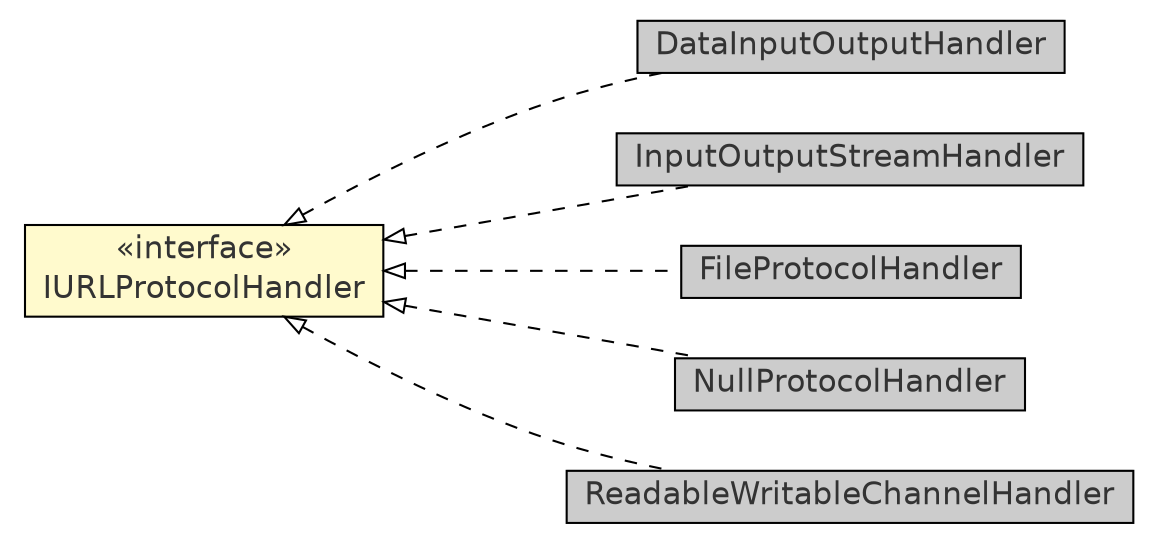 #!/usr/local/bin/dot
#
# Class diagram 
# Generated by UmlGraph version 4.8 (http://www.spinellis.gr/sw/umlgraph)
#

digraph G {
	edge [fontname="Helvetica",fontsize=10,labelfontname="Helvetica",labelfontsize=10];
	node [fontname="Helvetica",fontsize=10,shape=plaintext];
	rankdir=LR;
	ranksep=1;
	// com.xuggle.xuggler.io.DataInputOutputHandler
	c28050 [label=<<table border="0" cellborder="1" cellspacing="0" cellpadding="2" port="p" bgcolor="grey80" href="./DataInputOutputHandler.html">
		<tr><td><table border="0" cellspacing="0" cellpadding="1">
			<tr><td> DataInputOutputHandler </td></tr>
		</table></td></tr>
		</table>>, fontname="Helvetica", fontcolor="grey20", fontsize=15.0];
	// com.xuggle.xuggler.io.InputOutputStreamHandler
	c28052 [label=<<table border="0" cellborder="1" cellspacing="0" cellpadding="2" port="p" bgcolor="grey80" href="./InputOutputStreamHandler.html">
		<tr><td><table border="0" cellspacing="0" cellpadding="1">
			<tr><td> InputOutputStreamHandler </td></tr>
		</table></td></tr>
		</table>>, fontname="Helvetica", fontcolor="grey20", fontsize=15.0];
	// com.xuggle.xuggler.io.FileProtocolHandler
	c28054 [label=<<table border="0" cellborder="1" cellspacing="0" cellpadding="2" port="p" bgcolor="grey80" href="./FileProtocolHandler.html">
		<tr><td><table border="0" cellspacing="0" cellpadding="1">
			<tr><td> FileProtocolHandler </td></tr>
		</table></td></tr>
		</table>>, fontname="Helvetica", fontcolor="grey20", fontsize=15.0];
	// com.xuggle.xuggler.io.NullProtocolHandler
	c28055 [label=<<table border="0" cellborder="1" cellspacing="0" cellpadding="2" port="p" bgcolor="grey80" href="./NullProtocolHandler.html">
		<tr><td><table border="0" cellspacing="0" cellpadding="1">
			<tr><td> NullProtocolHandler </td></tr>
		</table></td></tr>
		</table>>, fontname="Helvetica", fontcolor="grey20", fontsize=15.0];
	// com.xuggle.xuggler.io.ReadableWritableChannelHandler
	c28057 [label=<<table border="0" cellborder="1" cellspacing="0" cellpadding="2" port="p" bgcolor="grey80" href="./ReadableWritableChannelHandler.html">
		<tr><td><table border="0" cellspacing="0" cellpadding="1">
			<tr><td> ReadableWritableChannelHandler </td></tr>
		</table></td></tr>
		</table>>, fontname="Helvetica", fontcolor="grey20", fontsize=15.0];
	// com.xuggle.xuggler.io.IURLProtocolHandler
	c28060 [label=<<table border="0" cellborder="1" cellspacing="0" cellpadding="2" port="p" bgcolor="lemonChiffon" href="./IURLProtocolHandler.html">
		<tr><td><table border="0" cellspacing="0" cellpadding="1">
			<tr><td> &laquo;interface&raquo; </td></tr>
			<tr><td> IURLProtocolHandler </td></tr>
		</table></td></tr>
		</table>>, fontname="Helvetica", fontcolor="grey20", fontsize=15.0];
	//com.xuggle.xuggler.io.DataInputOutputHandler implements com.xuggle.xuggler.io.IURLProtocolHandler
	c28060:p -> c28050:p [dir=back,arrowtail=empty,style=dashed];
	//com.xuggle.xuggler.io.InputOutputStreamHandler implements com.xuggle.xuggler.io.IURLProtocolHandler
	c28060:p -> c28052:p [dir=back,arrowtail=empty,style=dashed];
	//com.xuggle.xuggler.io.FileProtocolHandler implements com.xuggle.xuggler.io.IURLProtocolHandler
	c28060:p -> c28054:p [dir=back,arrowtail=empty,style=dashed];
	//com.xuggle.xuggler.io.NullProtocolHandler implements com.xuggle.xuggler.io.IURLProtocolHandler
	c28060:p -> c28055:p [dir=back,arrowtail=empty,style=dashed];
	//com.xuggle.xuggler.io.ReadableWritableChannelHandler implements com.xuggle.xuggler.io.IURLProtocolHandler
	c28060:p -> c28057:p [dir=back,arrowtail=empty,style=dashed];
}

